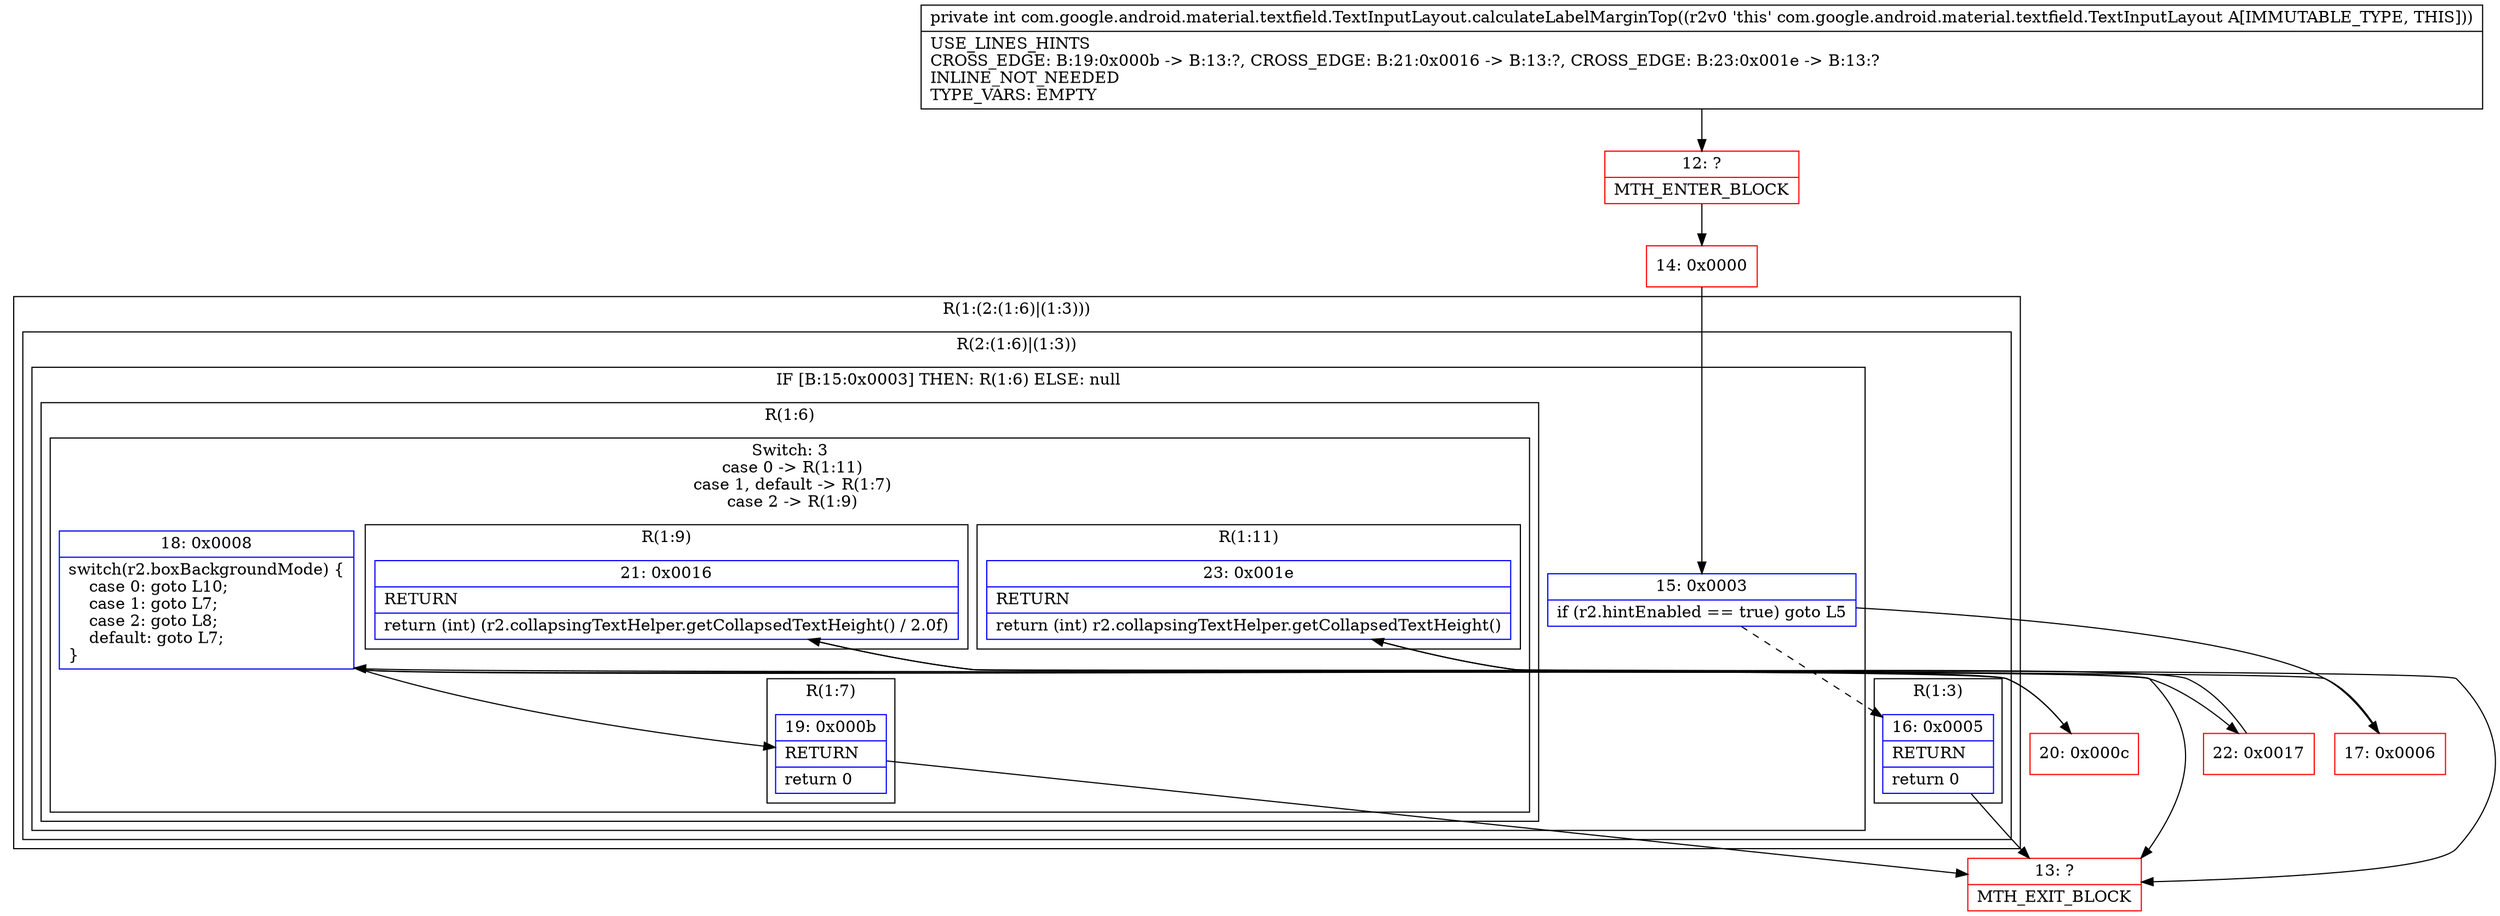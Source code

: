 digraph "CFG forcom.google.android.material.textfield.TextInputLayout.calculateLabelMarginTop()I" {
subgraph cluster_Region_1754383864 {
label = "R(1:(2:(1:6)|(1:3)))";
node [shape=record,color=blue];
subgraph cluster_Region_1628476386 {
label = "R(2:(1:6)|(1:3))";
node [shape=record,color=blue];
subgraph cluster_IfRegion_1511161467 {
label = "IF [B:15:0x0003] THEN: R(1:6) ELSE: null";
node [shape=record,color=blue];
Node_15 [shape=record,label="{15\:\ 0x0003|if (r2.hintEnabled == true) goto L5\l}"];
subgraph cluster_Region_1702512353 {
label = "R(1:6)";
node [shape=record,color=blue];
subgraph cluster_SwitchRegion_61010355 {
label = "Switch: 3
 case 0 -> R(1:11)
 case 1, default -> R(1:7)
 case 2 -> R(1:9)";
node [shape=record,color=blue];
Node_18 [shape=record,label="{18\:\ 0x0008|switch(r2.boxBackgroundMode) \{\l    case 0: goto L10;\l    case 1: goto L7;\l    case 2: goto L8;\l    default: goto L7;\l\}\l}"];
subgraph cluster_Region_1716059558 {
label = "R(1:11)";
node [shape=record,color=blue];
Node_23 [shape=record,label="{23\:\ 0x001e|RETURN\l|return (int) r2.collapsingTextHelper.getCollapsedTextHeight()\l}"];
}
subgraph cluster_Region_803255986 {
label = "R(1:7)";
node [shape=record,color=blue];
Node_19 [shape=record,label="{19\:\ 0x000b|RETURN\l|return 0\l}"];
}
subgraph cluster_Region_404402401 {
label = "R(1:9)";
node [shape=record,color=blue];
Node_21 [shape=record,label="{21\:\ 0x0016|RETURN\l|return (int) (r2.collapsingTextHelper.getCollapsedTextHeight() \/ 2.0f)\l}"];
}
}
}
}
subgraph cluster_Region_203547960 {
label = "R(1:3)";
node [shape=record,color=blue];
Node_16 [shape=record,label="{16\:\ 0x0005|RETURN\l|return 0\l}"];
}
}
}
Node_12 [shape=record,color=red,label="{12\:\ ?|MTH_ENTER_BLOCK\l}"];
Node_14 [shape=record,color=red,label="{14\:\ 0x0000}"];
Node_13 [shape=record,color=red,label="{13\:\ ?|MTH_EXIT_BLOCK\l}"];
Node_17 [shape=record,color=red,label="{17\:\ 0x0006}"];
Node_20 [shape=record,color=red,label="{20\:\ 0x000c}"];
Node_22 [shape=record,color=red,label="{22\:\ 0x0017}"];
MethodNode[shape=record,label="{private int com.google.android.material.textfield.TextInputLayout.calculateLabelMarginTop((r2v0 'this' com.google.android.material.textfield.TextInputLayout A[IMMUTABLE_TYPE, THIS]))  | USE_LINES_HINTS\lCROSS_EDGE: B:19:0x000b \-\> B:13:?, CROSS_EDGE: B:21:0x0016 \-\> B:13:?, CROSS_EDGE: B:23:0x001e \-\> B:13:?\lINLINE_NOT_NEEDED\lTYPE_VARS: EMPTY\l}"];
MethodNode -> Node_12;Node_15 -> Node_16[style=dashed];
Node_15 -> Node_17;
Node_18 -> Node_19;
Node_18 -> Node_20;
Node_18 -> Node_22;
Node_23 -> Node_13;
Node_19 -> Node_13;
Node_21 -> Node_13;
Node_16 -> Node_13;
Node_12 -> Node_14;
Node_14 -> Node_15;
Node_17 -> Node_18;
Node_20 -> Node_21;
Node_22 -> Node_23;
}

